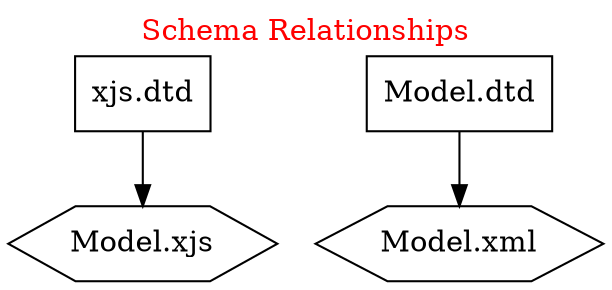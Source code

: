 digraph SR {
	fontcolor=red
	labelloc="t"
	label="Schema Relationships"

	"xjs.dtd"	[ shape=box ]
	"Model.xjs" [ shape=hexagon ]
	"Model.dtd" [ shape=box ]
	"Model.xml" [ shape=hexagon ]

	"xjs.dtd" -> "Model.xjs"
	"Model.dtd" -> "Model.xml"
}
